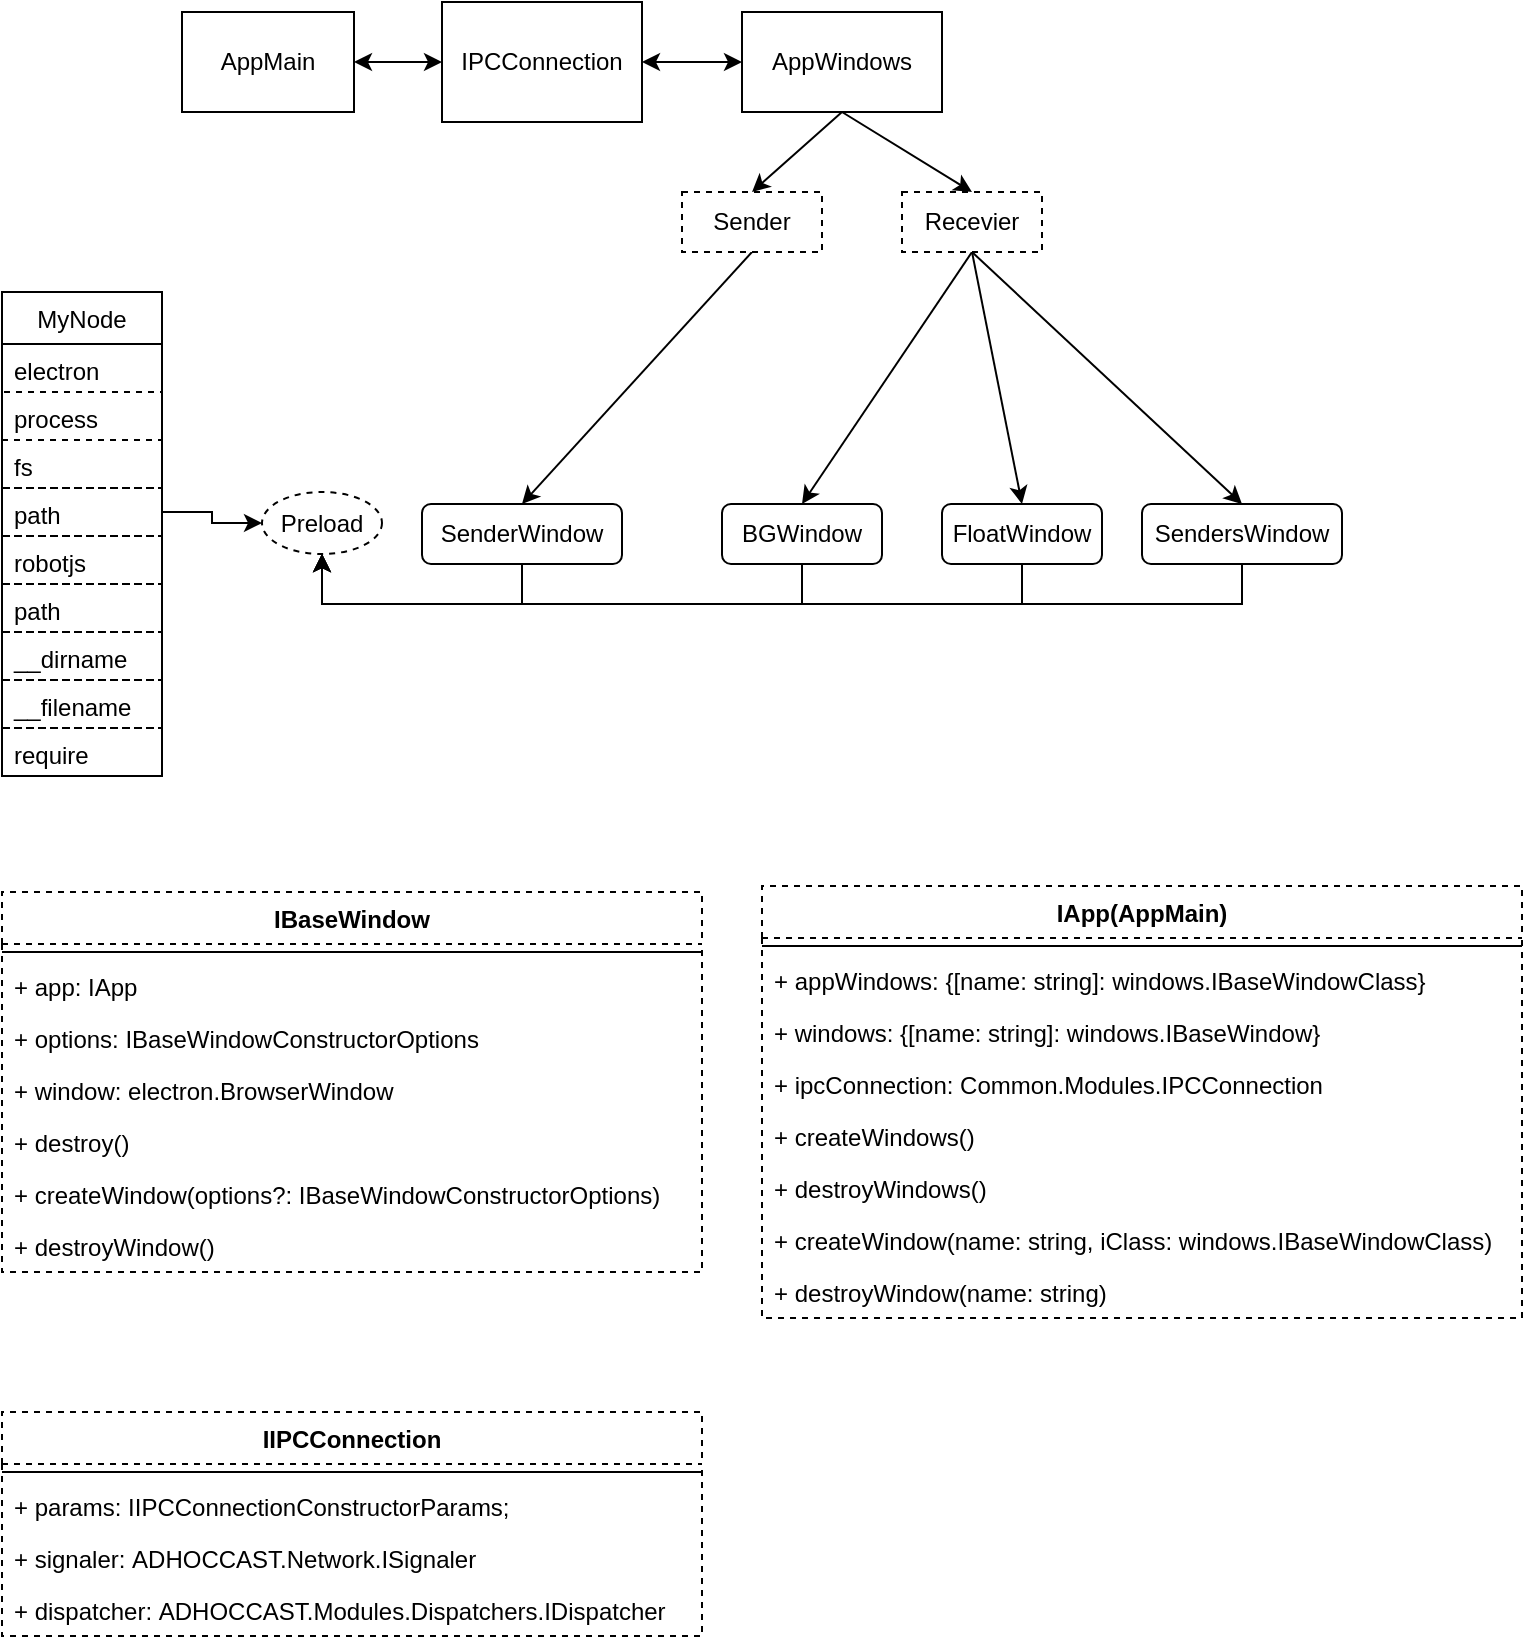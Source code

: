 <mxfile version="12.8.5" type="github">
  <diagram id="wjSjPYN3a7mQub9L3QAU" name="第 1 页">
    <mxGraphModel dx="1202" dy="514" grid="1" gridSize="10" guides="1" tooltips="1" connect="1" arrows="1" fold="1" page="1" pageScale="1" pageWidth="827" pageHeight="1169" math="0" shadow="0">
      <root>
        <mxCell id="0" />
        <mxCell id="1" parent="0" />
        <mxCell id="Wfe6coBTv527p-xqTUNL-22" style="edgeStyle=none;rounded=0;orthogonalLoop=1;jettySize=auto;html=1;exitX=1;exitY=0.5;exitDx=0;exitDy=0;entryX=0;entryY=0.5;entryDx=0;entryDy=0;startArrow=classic;startFill=1;" parent="1" source="Wfe6coBTv527p-xqTUNL-1" target="Wfe6coBTv527p-xqTUNL-16" edge="1">
          <mxGeometry relative="1" as="geometry" />
        </mxCell>
        <mxCell id="Wfe6coBTv527p-xqTUNL-1" value="AppMain" style="rounded=0;whiteSpace=wrap;html=1;" parent="1" vertex="1">
          <mxGeometry x="110" y="40" width="86" height="50" as="geometry" />
        </mxCell>
        <mxCell id="Wfe6coBTv527p-xqTUNL-5" style="rounded=0;orthogonalLoop=1;jettySize=auto;html=1;exitX=0.5;exitY=1;exitDx=0;exitDy=0;entryX=0.5;entryY=0;entryDx=0;entryDy=0;" parent="1" source="Wfe6coBTv527p-xqTUNL-2" target="Wfe6coBTv527p-xqTUNL-3" edge="1">
          <mxGeometry relative="1" as="geometry">
            <mxPoint x="380" y="130" as="targetPoint" />
          </mxGeometry>
        </mxCell>
        <mxCell id="Wfe6coBTv527p-xqTUNL-7" style="rounded=0;orthogonalLoop=1;jettySize=auto;html=1;exitX=0.5;exitY=1;exitDx=0;exitDy=0;entryX=0.5;entryY=0;entryDx=0;entryDy=0;" parent="1" source="Wfe6coBTv527p-xqTUNL-2" target="Wfe6coBTv527p-xqTUNL-6" edge="1">
          <mxGeometry relative="1" as="geometry" />
        </mxCell>
        <mxCell id="Wfe6coBTv527p-xqTUNL-2" value="AppWindows" style="rounded=0;whiteSpace=wrap;html=1;" parent="1" vertex="1">
          <mxGeometry x="390" y="40" width="100" height="50" as="geometry" />
        </mxCell>
        <mxCell id="Wfe6coBTv527p-xqTUNL-24" style="edgeStyle=none;rounded=0;orthogonalLoop=1;jettySize=auto;html=1;exitX=0.5;exitY=1;exitDx=0;exitDy=0;entryX=0.5;entryY=0;entryDx=0;entryDy=0;startArrow=none;startFill=0;" parent="1" source="Wfe6coBTv527p-xqTUNL-3" target="Wfe6coBTv527p-xqTUNL-8" edge="1">
          <mxGeometry relative="1" as="geometry" />
        </mxCell>
        <mxCell id="Wfe6coBTv527p-xqTUNL-25" style="edgeStyle=none;rounded=0;orthogonalLoop=1;jettySize=auto;html=1;exitX=0.5;exitY=1;exitDx=0;exitDy=0;entryX=0.5;entryY=0;entryDx=0;entryDy=0;startArrow=none;startFill=0;" parent="1" source="Wfe6coBTv527p-xqTUNL-3" target="Wfe6coBTv527p-xqTUNL-10" edge="1">
          <mxGeometry relative="1" as="geometry" />
        </mxCell>
        <mxCell id="Wfe6coBTv527p-xqTUNL-31" style="edgeStyle=none;rounded=0;orthogonalLoop=1;jettySize=auto;html=1;exitX=0.5;exitY=1;exitDx=0;exitDy=0;entryX=0.5;entryY=0;entryDx=0;entryDy=0;startArrow=none;startFill=0;" parent="1" source="Wfe6coBTv527p-xqTUNL-3" target="Wfe6coBTv527p-xqTUNL-11" edge="1">
          <mxGeometry relative="1" as="geometry" />
        </mxCell>
        <mxCell id="Wfe6coBTv527p-xqTUNL-3" value="Recevier" style="rounded=0;whiteSpace=wrap;html=1;dashed=1;" parent="1" vertex="1">
          <mxGeometry x="470" y="130" width="70" height="30" as="geometry" />
        </mxCell>
        <mxCell id="Wfe6coBTv527p-xqTUNL-23" style="edgeStyle=none;rounded=0;orthogonalLoop=1;jettySize=auto;html=1;exitX=0.5;exitY=1;exitDx=0;exitDy=0;entryX=0.5;entryY=0;entryDx=0;entryDy=0;startArrow=none;startFill=0;" parent="1" source="Wfe6coBTv527p-xqTUNL-6" target="Wfe6coBTv527p-xqTUNL-14" edge="1">
          <mxGeometry relative="1" as="geometry" />
        </mxCell>
        <mxCell id="Wfe6coBTv527p-xqTUNL-6" value="Sender" style="rounded=0;whiteSpace=wrap;html=1;dashed=1;" parent="1" vertex="1">
          <mxGeometry x="360" y="130" width="70" height="30" as="geometry" />
        </mxCell>
        <mxCell id="Wfe6coBTv527p-xqTUNL-38" style="edgeStyle=orthogonalEdgeStyle;rounded=0;orthogonalLoop=1;jettySize=auto;html=1;exitX=0.5;exitY=1;exitDx=0;exitDy=0;entryX=0.5;entryY=1;entryDx=0;entryDy=0;startArrow=none;startFill=0;" parent="1" source="Wfe6coBTv527p-xqTUNL-8" target="Wfe6coBTv527p-xqTUNL-32" edge="1">
          <mxGeometry relative="1" as="geometry">
            <Array as="points">
              <mxPoint x="420" y="336" />
              <mxPoint x="180" y="336" />
            </Array>
          </mxGeometry>
        </mxCell>
        <mxCell id="Wfe6coBTv527p-xqTUNL-8" value="BGWindow" style="rounded=1;whiteSpace=wrap;html=1;" parent="1" vertex="1">
          <mxGeometry x="380" y="286" width="80" height="30" as="geometry" />
        </mxCell>
        <mxCell id="Wfe6coBTv527p-xqTUNL-39" style="edgeStyle=orthogonalEdgeStyle;rounded=0;orthogonalLoop=1;jettySize=auto;html=1;exitX=0.5;exitY=1;exitDx=0;exitDy=0;entryX=0.5;entryY=1;entryDx=0;entryDy=0;startArrow=none;startFill=0;" parent="1" source="Wfe6coBTv527p-xqTUNL-10" target="Wfe6coBTv527p-xqTUNL-32" edge="1">
          <mxGeometry relative="1" as="geometry">
            <Array as="points">
              <mxPoint x="530" y="336" />
              <mxPoint x="180" y="336" />
            </Array>
          </mxGeometry>
        </mxCell>
        <mxCell id="Wfe6coBTv527p-xqTUNL-10" value="FloatWindow" style="rounded=1;whiteSpace=wrap;html=1;" parent="1" vertex="1">
          <mxGeometry x="490" y="286" width="80" height="30" as="geometry" />
        </mxCell>
        <mxCell id="Wfe6coBTv527p-xqTUNL-40" style="edgeStyle=orthogonalEdgeStyle;rounded=0;orthogonalLoop=1;jettySize=auto;html=1;exitX=0.5;exitY=1;exitDx=0;exitDy=0;startArrow=none;startFill=0;entryX=0.5;entryY=1;entryDx=0;entryDy=0;" parent="1" source="Wfe6coBTv527p-xqTUNL-11" target="Wfe6coBTv527p-xqTUNL-32" edge="1">
          <mxGeometry relative="1" as="geometry">
            <mxPoint x="120" y="336" as="targetPoint" />
            <Array as="points">
              <mxPoint x="640" y="336" />
              <mxPoint x="180" y="336" />
            </Array>
          </mxGeometry>
        </mxCell>
        <mxCell id="Wfe6coBTv527p-xqTUNL-11" value="SendersWindow" style="rounded=1;whiteSpace=wrap;html=1;" parent="1" vertex="1">
          <mxGeometry x="590" y="286" width="100" height="30" as="geometry" />
        </mxCell>
        <mxCell id="Wfe6coBTv527p-xqTUNL-33" style="edgeStyle=orthogonalEdgeStyle;rounded=0;orthogonalLoop=1;jettySize=auto;html=1;exitX=0.5;exitY=1;exitDx=0;exitDy=0;entryX=0.5;entryY=1;entryDx=0;entryDy=0;startArrow=none;startFill=0;" parent="1" source="Wfe6coBTv527p-xqTUNL-14" target="Wfe6coBTv527p-xqTUNL-32" edge="1">
          <mxGeometry relative="1" as="geometry">
            <Array as="points">
              <mxPoint x="280" y="336" />
              <mxPoint x="180" y="336" />
            </Array>
          </mxGeometry>
        </mxCell>
        <mxCell id="Wfe6coBTv527p-xqTUNL-14" value="SenderWindow" style="rounded=1;whiteSpace=wrap;html=1;" parent="1" vertex="1">
          <mxGeometry x="230" y="286" width="100" height="30" as="geometry" />
        </mxCell>
        <mxCell id="3QrZFKQzmHGx9tuXlsho-21" style="edgeStyle=orthogonalEdgeStyle;rounded=0;orthogonalLoop=1;jettySize=auto;html=1;exitX=1;exitY=0.5;exitDx=0;exitDy=0;entryX=0;entryY=0.5;entryDx=0;entryDy=0;startArrow=classic;startFill=1;" edge="1" parent="1" source="Wfe6coBTv527p-xqTUNL-16" target="Wfe6coBTv527p-xqTUNL-2">
          <mxGeometry relative="1" as="geometry" />
        </mxCell>
        <mxCell id="Wfe6coBTv527p-xqTUNL-16" value="IPCConnection" style="rounded=0;whiteSpace=wrap;html=1;" parent="1" vertex="1">
          <mxGeometry x="240" y="35" width="100" height="60" as="geometry" />
        </mxCell>
        <mxCell id="Wfe6coBTv527p-xqTUNL-32" value="Preload" style="ellipse;whiteSpace=wrap;html=1;dashed=1;" parent="1" vertex="1">
          <mxGeometry x="150" y="280" width="60" height="31" as="geometry" />
        </mxCell>
        <mxCell id="3QrZFKQzmHGx9tuXlsho-20" style="edgeStyle=orthogonalEdgeStyle;rounded=0;orthogonalLoop=1;jettySize=auto;html=1;exitX=1;exitY=0.5;exitDx=0;exitDy=0;entryX=0;entryY=0.5;entryDx=0;entryDy=0;startArrow=none;startFill=0;" edge="1" parent="1" source="3QrZFKQzmHGx9tuXlsho-12" target="Wfe6coBTv527p-xqTUNL-32">
          <mxGeometry relative="1" as="geometry" />
        </mxCell>
        <mxCell id="3QrZFKQzmHGx9tuXlsho-8" value="MyNode" style="swimlane;fontStyle=0;childLayout=stackLayout;horizontal=1;startSize=26;fillColor=none;horizontalStack=0;resizeParent=1;resizeParentMax=0;resizeLast=0;collapsible=1;marginBottom=0;" vertex="1" parent="1">
          <mxGeometry x="20" y="180" width="80" height="242" as="geometry" />
        </mxCell>
        <mxCell id="3QrZFKQzmHGx9tuXlsho-9" value="electron" style="text;strokeColor=#000000;fillColor=none;align=left;verticalAlign=top;spacingLeft=4;spacingRight=4;overflow=hidden;rotatable=0;points=[[0,0.5],[1,0.5]];portConstraint=eastwest;dashed=1;" vertex="1" parent="3QrZFKQzmHGx9tuXlsho-8">
          <mxGeometry y="26" width="80" height="24" as="geometry" />
        </mxCell>
        <mxCell id="3QrZFKQzmHGx9tuXlsho-10" value="process" style="text;strokeColor=none;fillColor=none;align=left;verticalAlign=top;spacingLeft=4;spacingRight=4;overflow=hidden;rotatable=0;points=[[0,0.5],[1,0.5]];portConstraint=eastwest;dashed=1;aspect=fixed;" vertex="1" parent="3QrZFKQzmHGx9tuXlsho-8">
          <mxGeometry y="50" width="80" height="24" as="geometry" />
        </mxCell>
        <mxCell id="3QrZFKQzmHGx9tuXlsho-11" value="fs" style="text;strokeColor=#000000;fillColor=none;align=left;verticalAlign=top;spacingLeft=4;spacingRight=4;overflow=hidden;rotatable=0;points=[[0,0.5],[1,0.5]];portConstraint=eastwest;dashed=1;" vertex="1" parent="3QrZFKQzmHGx9tuXlsho-8">
          <mxGeometry y="74" width="80" height="24" as="geometry" />
        </mxCell>
        <mxCell id="3QrZFKQzmHGx9tuXlsho-12" value="path" style="text;strokeColor=#000000;fillColor=none;align=left;verticalAlign=top;spacingLeft=4;spacingRight=4;overflow=hidden;rotatable=0;points=[[0,0.5],[1,0.5]];portConstraint=eastwest;dashed=1;" vertex="1" parent="3QrZFKQzmHGx9tuXlsho-8">
          <mxGeometry y="98" width="80" height="24" as="geometry" />
        </mxCell>
        <mxCell id="3QrZFKQzmHGx9tuXlsho-14" value="robotjs" style="text;strokeColor=#000000;fillColor=none;align=left;verticalAlign=top;spacingLeft=4;spacingRight=4;overflow=hidden;rotatable=0;points=[[0,0.5],[1,0.5]];portConstraint=eastwest;dashed=1;" vertex="1" parent="3QrZFKQzmHGx9tuXlsho-8">
          <mxGeometry y="122" width="80" height="24" as="geometry" />
        </mxCell>
        <mxCell id="3QrZFKQzmHGx9tuXlsho-15" value="path" style="text;strokeColor=#000000;fillColor=none;align=left;verticalAlign=top;spacingLeft=4;spacingRight=4;overflow=hidden;rotatable=0;points=[[0,0.5],[1,0.5]];portConstraint=eastwest;dashed=1;" vertex="1" parent="3QrZFKQzmHGx9tuXlsho-8">
          <mxGeometry y="146" width="80" height="24" as="geometry" />
        </mxCell>
        <mxCell id="3QrZFKQzmHGx9tuXlsho-17" value="__dirname" style="text;strokeColor=#000000;fillColor=none;align=left;verticalAlign=top;spacingLeft=4;spacingRight=4;overflow=hidden;rotatable=0;points=[[0,0.5],[1,0.5]];portConstraint=eastwest;dashed=1;" vertex="1" parent="3QrZFKQzmHGx9tuXlsho-8">
          <mxGeometry y="170" width="80" height="24" as="geometry" />
        </mxCell>
        <mxCell id="3QrZFKQzmHGx9tuXlsho-18" value="__filename" style="text;strokeColor=#000000;fillColor=none;align=left;verticalAlign=top;spacingLeft=4;spacingRight=4;overflow=hidden;rotatable=0;points=[[0,0.5],[1,0.5]];portConstraint=eastwest;dashed=1;" vertex="1" parent="3QrZFKQzmHGx9tuXlsho-8">
          <mxGeometry y="194" width="80" height="24" as="geometry" />
        </mxCell>
        <mxCell id="3QrZFKQzmHGx9tuXlsho-19" value="require" style="text;strokeColor=#000000;fillColor=none;align=left;verticalAlign=top;spacingLeft=4;spacingRight=4;overflow=hidden;rotatable=0;points=[[0,0.5],[1,0.5]];portConstraint=eastwest;dashed=1;" vertex="1" parent="3QrZFKQzmHGx9tuXlsho-8">
          <mxGeometry y="218" width="80" height="24" as="geometry" />
        </mxCell>
        <mxCell id="3QrZFKQzmHGx9tuXlsho-23" value="IBaseWindow" style="swimlane;fontStyle=1;align=center;verticalAlign=top;childLayout=stackLayout;horizontal=1;startSize=26;horizontalStack=0;resizeParent=1;resizeParentMax=0;resizeLast=0;collapsible=1;marginBottom=0;dashed=1;strokeColor=#000000;" vertex="1" parent="1">
          <mxGeometry x="20" y="480" width="350" height="190" as="geometry" />
        </mxCell>
        <mxCell id="3QrZFKQzmHGx9tuXlsho-25" value="" style="line;strokeWidth=1;fillColor=none;align=left;verticalAlign=middle;spacingTop=-1;spacingLeft=3;spacingRight=3;rotatable=0;labelPosition=right;points=[];portConstraint=eastwest;" vertex="1" parent="3QrZFKQzmHGx9tuXlsho-23">
          <mxGeometry y="26" width="350" height="8" as="geometry" />
        </mxCell>
        <mxCell id="3QrZFKQzmHGx9tuXlsho-24" value="+ app: IApp" style="text;strokeColor=none;fillColor=none;align=left;verticalAlign=top;spacingLeft=4;spacingRight=4;overflow=hidden;rotatable=0;points=[[0,0.5],[1,0.5]];portConstraint=eastwest;" vertex="1" parent="3QrZFKQzmHGx9tuXlsho-23">
          <mxGeometry y="34" width="350" height="26" as="geometry" />
        </mxCell>
        <mxCell id="3QrZFKQzmHGx9tuXlsho-27" value="+ options: IBaseWindowConstructorOptions" style="text;strokeColor=none;fillColor=none;align=left;verticalAlign=top;spacingLeft=4;spacingRight=4;overflow=hidden;rotatable=0;points=[[0,0.5],[1,0.5]];portConstraint=eastwest;" vertex="1" parent="3QrZFKQzmHGx9tuXlsho-23">
          <mxGeometry y="60" width="350" height="26" as="geometry" />
        </mxCell>
        <mxCell id="3QrZFKQzmHGx9tuXlsho-28" value="+ window: electron.BrowserWindow" style="text;strokeColor=none;fillColor=none;align=left;verticalAlign=top;spacingLeft=4;spacingRight=4;overflow=hidden;rotatable=0;points=[[0,0.5],[1,0.5]];portConstraint=eastwest;" vertex="1" parent="3QrZFKQzmHGx9tuXlsho-23">
          <mxGeometry y="86" width="350" height="26" as="geometry" />
        </mxCell>
        <mxCell id="3QrZFKQzmHGx9tuXlsho-26" value="+ destroy()" style="text;strokeColor=none;fillColor=none;align=left;verticalAlign=top;spacingLeft=4;spacingRight=4;overflow=hidden;rotatable=0;points=[[0,0.5],[1,0.5]];portConstraint=eastwest;" vertex="1" parent="3QrZFKQzmHGx9tuXlsho-23">
          <mxGeometry y="112" width="350" height="26" as="geometry" />
        </mxCell>
        <mxCell id="3QrZFKQzmHGx9tuXlsho-29" value="+ createWindow(options?: IBaseWindowConstructorOptions)" style="text;strokeColor=none;fillColor=none;align=left;verticalAlign=top;spacingLeft=4;spacingRight=4;overflow=hidden;rotatable=0;points=[[0,0.5],[1,0.5]];portConstraint=eastwest;" vertex="1" parent="3QrZFKQzmHGx9tuXlsho-23">
          <mxGeometry y="138" width="350" height="26" as="geometry" />
        </mxCell>
        <mxCell id="3QrZFKQzmHGx9tuXlsho-30" value="+ destroyWindow()" style="text;strokeColor=none;fillColor=none;align=left;verticalAlign=top;spacingLeft=4;spacingRight=4;overflow=hidden;rotatable=0;points=[[0,0.5],[1,0.5]];portConstraint=eastwest;" vertex="1" parent="3QrZFKQzmHGx9tuXlsho-23">
          <mxGeometry y="164" width="350" height="26" as="geometry" />
        </mxCell>
        <mxCell id="3QrZFKQzmHGx9tuXlsho-32" value="IApp(AppMain)" style="swimlane;fontStyle=1;align=center;verticalAlign=top;childLayout=stackLayout;horizontal=1;startSize=26;horizontalStack=0;resizeParent=1;resizeParentMax=0;resizeLast=0;collapsible=1;marginBottom=0;dashed=1;strokeColor=#000000;" vertex="1" parent="1">
          <mxGeometry x="400" y="477" width="380" height="216" as="geometry" />
        </mxCell>
        <mxCell id="3QrZFKQzmHGx9tuXlsho-33" value="" style="line;strokeWidth=1;fillColor=none;align=left;verticalAlign=middle;spacingTop=-1;spacingLeft=3;spacingRight=3;rotatable=0;labelPosition=right;points=[];portConstraint=eastwest;" vertex="1" parent="3QrZFKQzmHGx9tuXlsho-32">
          <mxGeometry y="26" width="380" height="8" as="geometry" />
        </mxCell>
        <mxCell id="3QrZFKQzmHGx9tuXlsho-34" value="+ appWindows: {[name: string]: windows.IBaseWindowClass}" style="text;strokeColor=none;fillColor=none;align=left;verticalAlign=top;spacingLeft=4;spacingRight=4;overflow=hidden;rotatable=0;points=[[0,0.5],[1,0.5]];portConstraint=eastwest;" vertex="1" parent="3QrZFKQzmHGx9tuXlsho-32">
          <mxGeometry y="34" width="380" height="26" as="geometry" />
        </mxCell>
        <mxCell id="3QrZFKQzmHGx9tuXlsho-35" value="+ windows: {[name: string]: windows.IBaseWindow}" style="text;strokeColor=none;fillColor=none;align=left;verticalAlign=top;spacingLeft=4;spacingRight=4;overflow=hidden;rotatable=0;points=[[0,0.5],[1,0.5]];portConstraint=eastwest;" vertex="1" parent="3QrZFKQzmHGx9tuXlsho-32">
          <mxGeometry y="60" width="380" height="26" as="geometry" />
        </mxCell>
        <mxCell id="3QrZFKQzmHGx9tuXlsho-36" value="+ ipcConnection: Common.Modules.IPCConnection" style="text;strokeColor=none;fillColor=none;align=left;verticalAlign=top;spacingLeft=4;spacingRight=4;overflow=hidden;rotatable=0;points=[[0,0.5],[1,0.5]];portConstraint=eastwest;" vertex="1" parent="3QrZFKQzmHGx9tuXlsho-32">
          <mxGeometry y="86" width="380" height="26" as="geometry" />
        </mxCell>
        <mxCell id="3QrZFKQzmHGx9tuXlsho-37" value="+ createWindows()" style="text;strokeColor=none;fillColor=none;align=left;verticalAlign=top;spacingLeft=4;spacingRight=4;overflow=hidden;rotatable=0;points=[[0,0.5],[1,0.5]];portConstraint=eastwest;" vertex="1" parent="3QrZFKQzmHGx9tuXlsho-32">
          <mxGeometry y="112" width="380" height="26" as="geometry" />
        </mxCell>
        <mxCell id="3QrZFKQzmHGx9tuXlsho-38" value="+ destroyWindows()" style="text;strokeColor=none;fillColor=none;align=left;verticalAlign=top;spacingLeft=4;spacingRight=4;overflow=hidden;rotatable=0;points=[[0,0.5],[1,0.5]];portConstraint=eastwest;" vertex="1" parent="3QrZFKQzmHGx9tuXlsho-32">
          <mxGeometry y="138" width="380" height="26" as="geometry" />
        </mxCell>
        <mxCell id="3QrZFKQzmHGx9tuXlsho-39" value="+ createWindow(name: string, iClass: windows.IBaseWindowClass)" style="text;strokeColor=none;fillColor=none;align=left;verticalAlign=top;spacingLeft=4;spacingRight=4;overflow=hidden;rotatable=0;points=[[0,0.5],[1,0.5]];portConstraint=eastwest;" vertex="1" parent="3QrZFKQzmHGx9tuXlsho-32">
          <mxGeometry y="164" width="380" height="26" as="geometry" />
        </mxCell>
        <mxCell id="3QrZFKQzmHGx9tuXlsho-40" value="+ destroyWindow(name: string) " style="text;strokeColor=none;fillColor=none;align=left;verticalAlign=top;spacingLeft=4;spacingRight=4;overflow=hidden;rotatable=0;points=[[0,0.5],[1,0.5]];portConstraint=eastwest;" vertex="1" parent="3QrZFKQzmHGx9tuXlsho-32">
          <mxGeometry y="190" width="380" height="26" as="geometry" />
        </mxCell>
        <mxCell id="3QrZFKQzmHGx9tuXlsho-41" value="IIPCConnection" style="swimlane;fontStyle=1;align=center;verticalAlign=top;childLayout=stackLayout;horizontal=1;startSize=26;horizontalStack=0;resizeParent=1;resizeParentMax=0;resizeLast=0;collapsible=1;marginBottom=0;dashed=1;strokeColor=#000000;" vertex="1" parent="1">
          <mxGeometry x="20" y="740" width="350" height="112" as="geometry" />
        </mxCell>
        <mxCell id="3QrZFKQzmHGx9tuXlsho-42" value="" style="line;strokeWidth=1;fillColor=none;align=left;verticalAlign=middle;spacingTop=-1;spacingLeft=3;spacingRight=3;rotatable=0;labelPosition=right;points=[];portConstraint=eastwest;" vertex="1" parent="3QrZFKQzmHGx9tuXlsho-41">
          <mxGeometry y="26" width="350" height="8" as="geometry" />
        </mxCell>
        <mxCell id="3QrZFKQzmHGx9tuXlsho-43" value="+ params: IIPCConnectionConstructorParams;" style="text;strokeColor=none;fillColor=none;align=left;verticalAlign=top;spacingLeft=4;spacingRight=4;overflow=hidden;rotatable=0;points=[[0,0.5],[1,0.5]];portConstraint=eastwest;" vertex="1" parent="3QrZFKQzmHGx9tuXlsho-41">
          <mxGeometry y="34" width="350" height="26" as="geometry" />
        </mxCell>
        <mxCell id="3QrZFKQzmHGx9tuXlsho-44" value="+ signaler: ADHOCCAST.Network.ISignaler" style="text;strokeColor=none;fillColor=none;align=left;verticalAlign=top;spacingLeft=4;spacingRight=4;overflow=hidden;rotatable=0;points=[[0,0.5],[1,0.5]];portConstraint=eastwest;" vertex="1" parent="3QrZFKQzmHGx9tuXlsho-41">
          <mxGeometry y="60" width="350" height="26" as="geometry" />
        </mxCell>
        <mxCell id="3QrZFKQzmHGx9tuXlsho-45" value="+ dispatcher: ADHOCCAST.Modules.Dispatchers.IDispatcher" style="text;strokeColor=none;fillColor=none;align=left;verticalAlign=top;spacingLeft=4;spacingRight=4;overflow=hidden;rotatable=0;points=[[0,0.5],[1,0.5]];portConstraint=eastwest;" vertex="1" parent="3QrZFKQzmHGx9tuXlsho-41">
          <mxGeometry y="86" width="350" height="26" as="geometry" />
        </mxCell>
      </root>
    </mxGraphModel>
  </diagram>
</mxfile>
